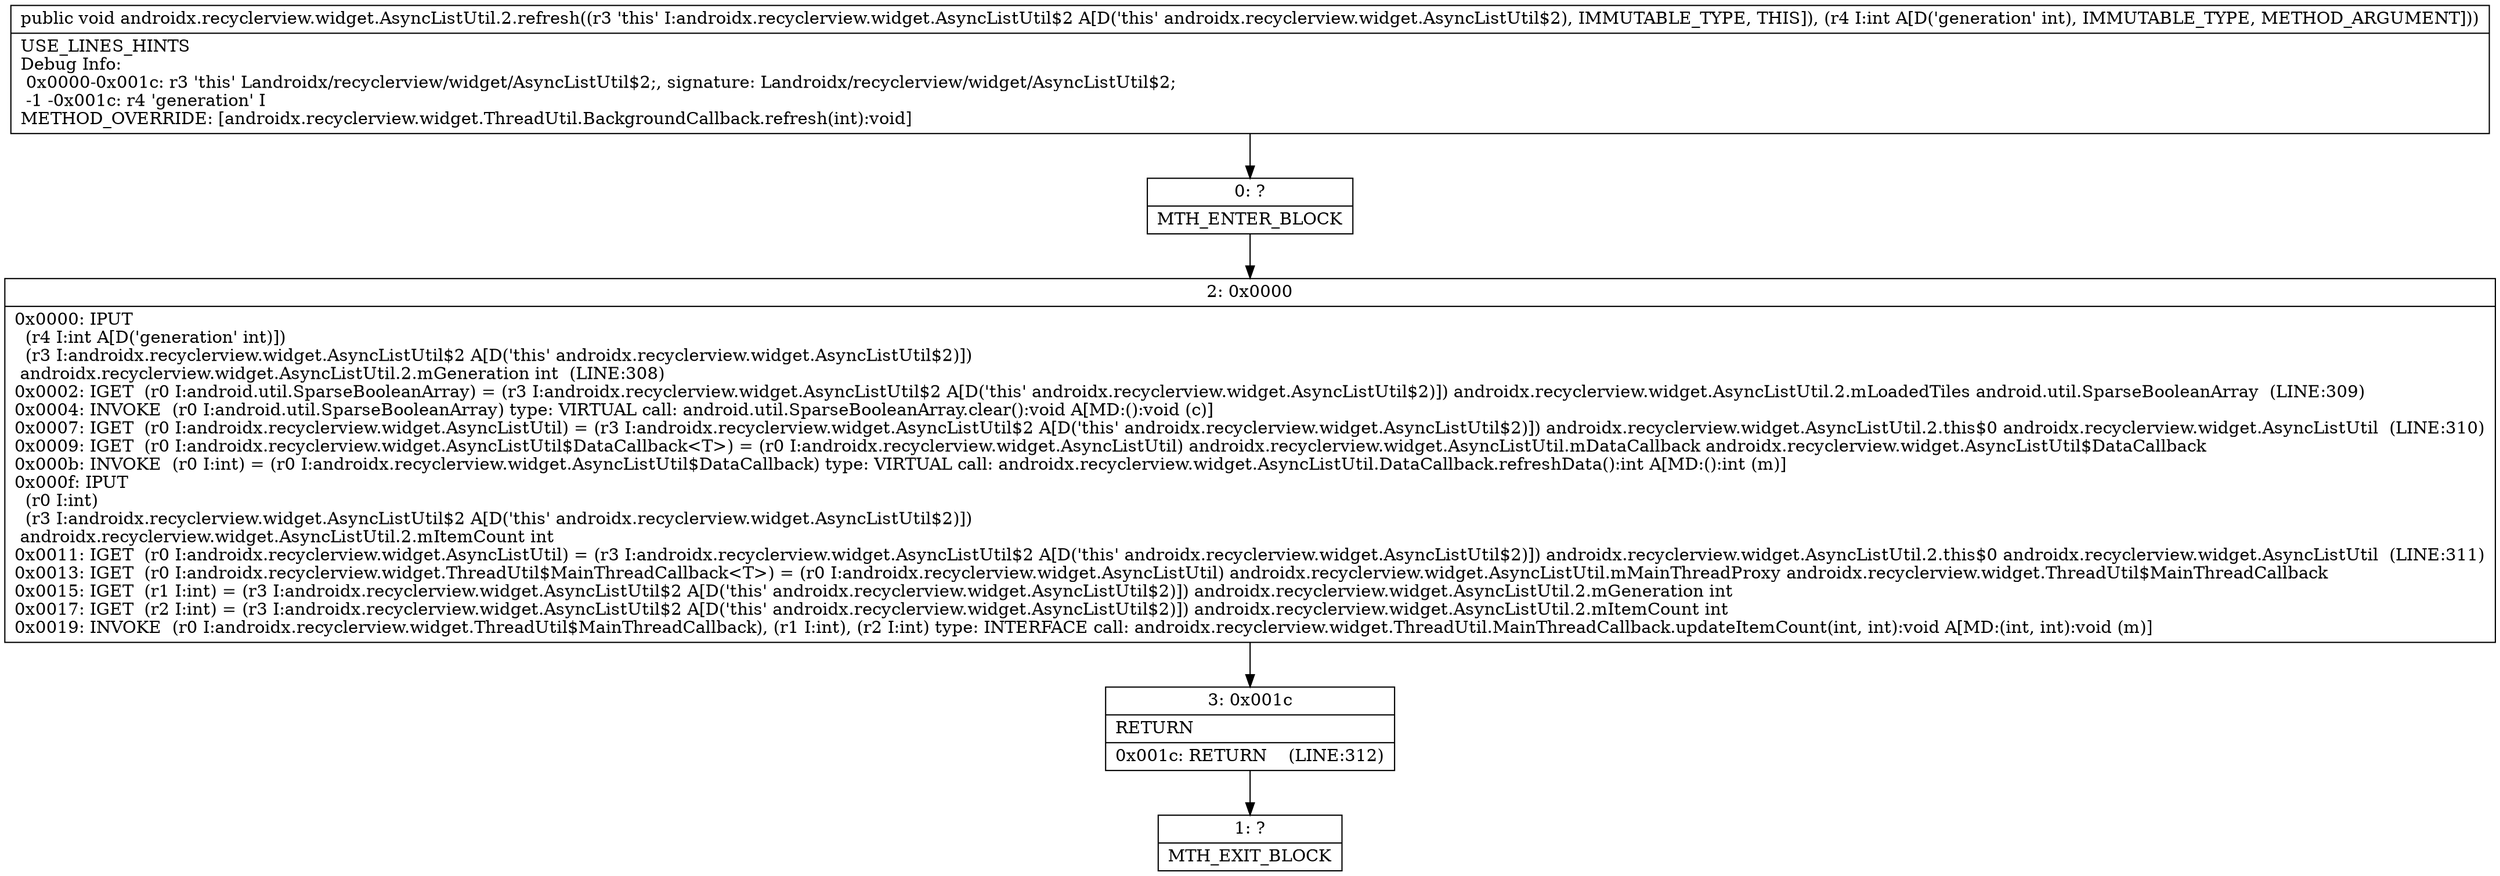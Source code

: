 digraph "CFG forandroidx.recyclerview.widget.AsyncListUtil.2.refresh(I)V" {
Node_0 [shape=record,label="{0\:\ ?|MTH_ENTER_BLOCK\l}"];
Node_2 [shape=record,label="{2\:\ 0x0000|0x0000: IPUT  \l  (r4 I:int A[D('generation' int)])\l  (r3 I:androidx.recyclerview.widget.AsyncListUtil$2 A[D('this' androidx.recyclerview.widget.AsyncListUtil$2)])\l androidx.recyclerview.widget.AsyncListUtil.2.mGeneration int  (LINE:308)\l0x0002: IGET  (r0 I:android.util.SparseBooleanArray) = (r3 I:androidx.recyclerview.widget.AsyncListUtil$2 A[D('this' androidx.recyclerview.widget.AsyncListUtil$2)]) androidx.recyclerview.widget.AsyncListUtil.2.mLoadedTiles android.util.SparseBooleanArray  (LINE:309)\l0x0004: INVOKE  (r0 I:android.util.SparseBooleanArray) type: VIRTUAL call: android.util.SparseBooleanArray.clear():void A[MD:():void (c)]\l0x0007: IGET  (r0 I:androidx.recyclerview.widget.AsyncListUtil) = (r3 I:androidx.recyclerview.widget.AsyncListUtil$2 A[D('this' androidx.recyclerview.widget.AsyncListUtil$2)]) androidx.recyclerview.widget.AsyncListUtil.2.this$0 androidx.recyclerview.widget.AsyncListUtil  (LINE:310)\l0x0009: IGET  (r0 I:androidx.recyclerview.widget.AsyncListUtil$DataCallback\<T\>) = (r0 I:androidx.recyclerview.widget.AsyncListUtil) androidx.recyclerview.widget.AsyncListUtil.mDataCallback androidx.recyclerview.widget.AsyncListUtil$DataCallback \l0x000b: INVOKE  (r0 I:int) = (r0 I:androidx.recyclerview.widget.AsyncListUtil$DataCallback) type: VIRTUAL call: androidx.recyclerview.widget.AsyncListUtil.DataCallback.refreshData():int A[MD:():int (m)]\l0x000f: IPUT  \l  (r0 I:int)\l  (r3 I:androidx.recyclerview.widget.AsyncListUtil$2 A[D('this' androidx.recyclerview.widget.AsyncListUtil$2)])\l androidx.recyclerview.widget.AsyncListUtil.2.mItemCount int \l0x0011: IGET  (r0 I:androidx.recyclerview.widget.AsyncListUtil) = (r3 I:androidx.recyclerview.widget.AsyncListUtil$2 A[D('this' androidx.recyclerview.widget.AsyncListUtil$2)]) androidx.recyclerview.widget.AsyncListUtil.2.this$0 androidx.recyclerview.widget.AsyncListUtil  (LINE:311)\l0x0013: IGET  (r0 I:androidx.recyclerview.widget.ThreadUtil$MainThreadCallback\<T\>) = (r0 I:androidx.recyclerview.widget.AsyncListUtil) androidx.recyclerview.widget.AsyncListUtil.mMainThreadProxy androidx.recyclerview.widget.ThreadUtil$MainThreadCallback \l0x0015: IGET  (r1 I:int) = (r3 I:androidx.recyclerview.widget.AsyncListUtil$2 A[D('this' androidx.recyclerview.widget.AsyncListUtil$2)]) androidx.recyclerview.widget.AsyncListUtil.2.mGeneration int \l0x0017: IGET  (r2 I:int) = (r3 I:androidx.recyclerview.widget.AsyncListUtil$2 A[D('this' androidx.recyclerview.widget.AsyncListUtil$2)]) androidx.recyclerview.widget.AsyncListUtil.2.mItemCount int \l0x0019: INVOKE  (r0 I:androidx.recyclerview.widget.ThreadUtil$MainThreadCallback), (r1 I:int), (r2 I:int) type: INTERFACE call: androidx.recyclerview.widget.ThreadUtil.MainThreadCallback.updateItemCount(int, int):void A[MD:(int, int):void (m)]\l}"];
Node_3 [shape=record,label="{3\:\ 0x001c|RETURN\l|0x001c: RETURN    (LINE:312)\l}"];
Node_1 [shape=record,label="{1\:\ ?|MTH_EXIT_BLOCK\l}"];
MethodNode[shape=record,label="{public void androidx.recyclerview.widget.AsyncListUtil.2.refresh((r3 'this' I:androidx.recyclerview.widget.AsyncListUtil$2 A[D('this' androidx.recyclerview.widget.AsyncListUtil$2), IMMUTABLE_TYPE, THIS]), (r4 I:int A[D('generation' int), IMMUTABLE_TYPE, METHOD_ARGUMENT]))  | USE_LINES_HINTS\lDebug Info:\l  0x0000\-0x001c: r3 'this' Landroidx\/recyclerview\/widget\/AsyncListUtil$2;, signature: Landroidx\/recyclerview\/widget\/AsyncListUtil$2;\l  \-1 \-0x001c: r4 'generation' I\lMETHOD_OVERRIDE: [androidx.recyclerview.widget.ThreadUtil.BackgroundCallback.refresh(int):void]\l}"];
MethodNode -> Node_0;Node_0 -> Node_2;
Node_2 -> Node_3;
Node_3 -> Node_1;
}

